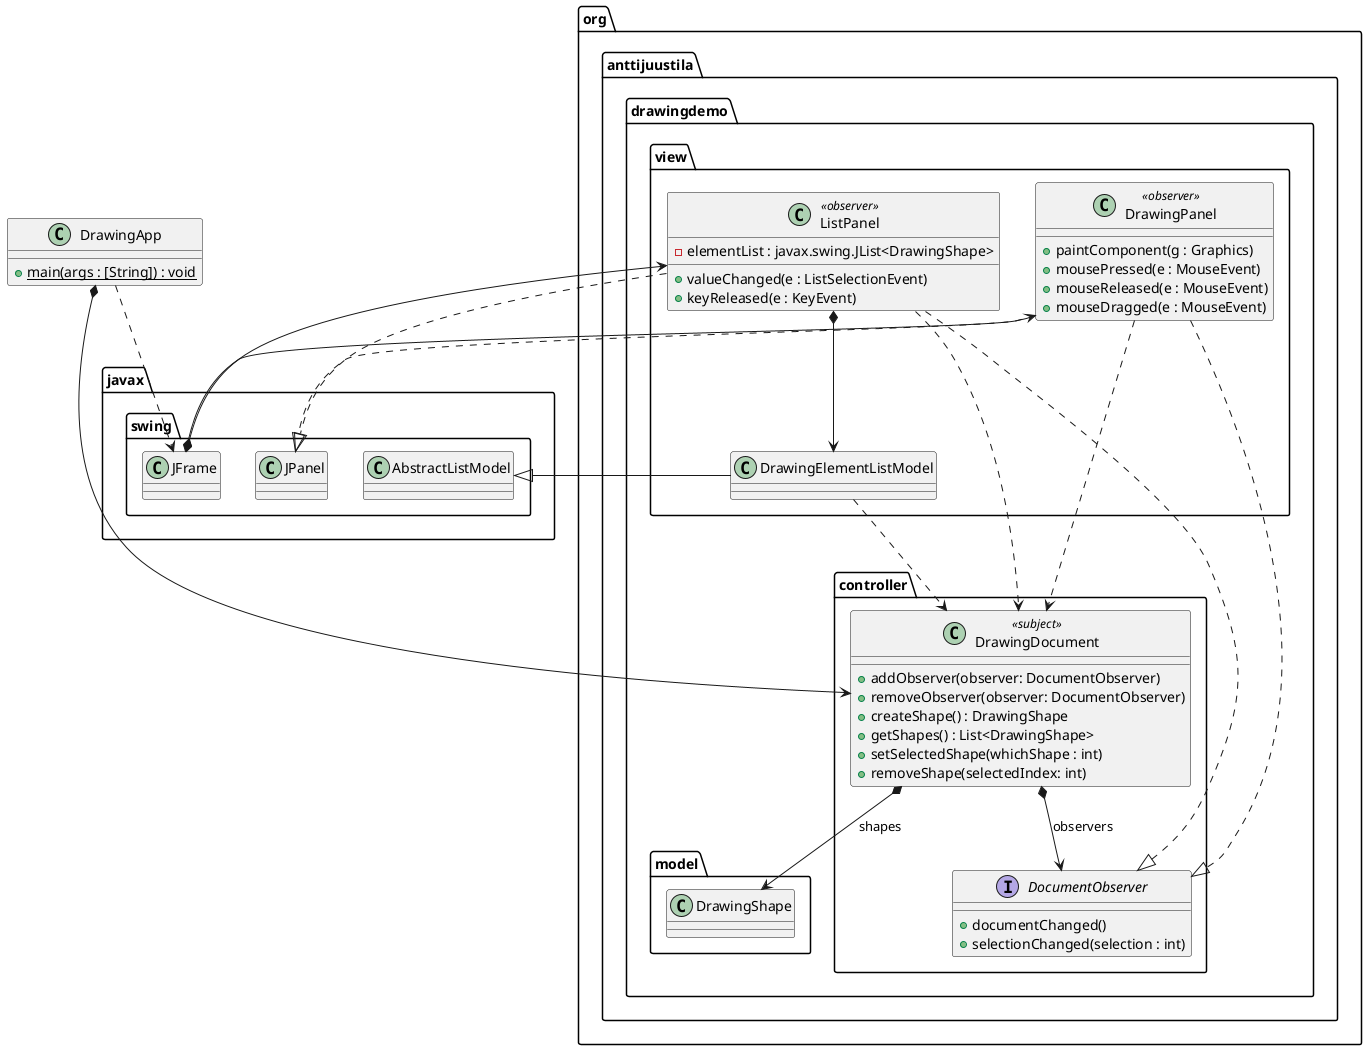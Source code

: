 @startuml
skinparam groupInheritance 2
top to bottom direction

class DrawingApp {
	+ {static} main(args : [String]) : void
}

DrawingApp *--> org.anttijuustila.drawingdemo.controller.DrawingDocument
DrawingApp ..> javax.swing.JFrame
javax.swing.JFrame *--> org.anttijuustila.drawingdemo.view.DrawingPanel
javax.swing.JFrame *--> org.anttijuustila.drawingdemo.view.ListPanel

package org.anttijuustila.drawingdemo {

	package controller {
		class DrawingDocument <<subject>>  {
			+ addObserver(observer: DocumentObserver)
			+ removeObserver(observer: DocumentObserver)
			+ createShape() : DrawingShape
			+ getShapes() : List<DrawingShape>
			+ setSelectedShape(whichShape : int)
			+ removeShape(selectedIndex: int)
		}
		interface DocumentObserver {
			+ documentChanged()
			+ selectionChanged(selection : int)
		}
		DrawingDocument *--> DocumentObserver : observers
		DrawingDocument *--> org.anttijuustila.drawingdemo.model.DrawingShape : shapes
	}

	package model {
		class DrawingShape
	}

	package view {
		class ListPanel <<observer>> {
			- elementList : javax.swing.JList<DrawingShape>
			+ valueChanged(e : ListSelectionEvent)
			+ keyReleased(e : KeyEvent) 
		}
		ListPanel ..|> DocumentObserver
		ListPanel ..> DrawingDocument
		ListPanel ..|> javax.swing.JPanel
		class DrawingPanel  <<observer>> {
			+ paintComponent(g : Graphics)
			+ mousePressed(e : MouseEvent)
			+ mouseReleased(e : MouseEvent)
			+ mouseDragged(e : MouseEvent)
		}
		DrawingPanel ..|> DocumentObserver
		DrawingPanel ..|> javax.swing.JPanel
		DrawingPanel ..> DrawingDocument
		class DrawingElementListModel
		ListPanel *--> DrawingElementListModel
		DrawingElementListModel ..> org.anttijuustila.drawingdemo.controller.DrawingDocument
		DrawingElementListModel --|> javax.swing.AbstractListModel
	}

}
@enduml